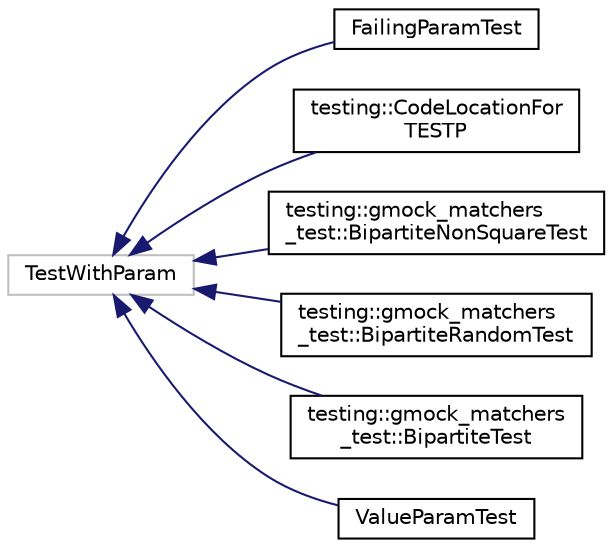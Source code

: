 digraph "Graphical Class Hierarchy"
{
  edge [fontname="Helvetica",fontsize="10",labelfontname="Helvetica",labelfontsize="10"];
  node [fontname="Helvetica",fontsize="10",shape=record];
  rankdir="LR";
  Node1 [label="TestWithParam",height=0.2,width=0.4,color="grey75", fillcolor="white", style="filled"];
  Node1 -> Node2 [dir="back",color="midnightblue",fontsize="10",style="solid",fontname="Helvetica"];
  Node2 [label="FailingParamTest",height=0.2,width=0.4,color="black", fillcolor="white", style="filled",URL="$class_failing_param_test.html"];
  Node1 -> Node3 [dir="back",color="midnightblue",fontsize="10",style="solid",fontname="Helvetica"];
  Node3 [label="testing::CodeLocationFor\lTESTP",height=0.2,width=0.4,color="black", fillcolor="white", style="filled",URL="$classtesting_1_1_code_location_for_t_e_s_t_p.html"];
  Node1 -> Node4 [dir="back",color="midnightblue",fontsize="10",style="solid",fontname="Helvetica"];
  Node4 [label="testing::gmock_matchers\l_test::BipartiteNonSquareTest",height=0.2,width=0.4,color="black", fillcolor="white", style="filled",URL="$classtesting_1_1gmock__matchers__test_1_1_bipartite_non_square_test.html"];
  Node1 -> Node5 [dir="back",color="midnightblue",fontsize="10",style="solid",fontname="Helvetica"];
  Node5 [label="testing::gmock_matchers\l_test::BipartiteRandomTest",height=0.2,width=0.4,color="black", fillcolor="white", style="filled",URL="$classtesting_1_1gmock__matchers__test_1_1_bipartite_random_test.html"];
  Node1 -> Node6 [dir="back",color="midnightblue",fontsize="10",style="solid",fontname="Helvetica"];
  Node6 [label="testing::gmock_matchers\l_test::BipartiteTest",height=0.2,width=0.4,color="black", fillcolor="white", style="filled",URL="$classtesting_1_1gmock__matchers__test_1_1_bipartite_test.html"];
  Node1 -> Node7 [dir="back",color="midnightblue",fontsize="10",style="solid",fontname="Helvetica"];
  Node7 [label="ValueParamTest",height=0.2,width=0.4,color="black", fillcolor="white", style="filled",URL="$class_value_param_test.html"];
}
